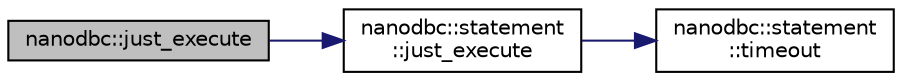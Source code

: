 digraph "nanodbc::just_execute"
{
 // LATEX_PDF_SIZE
  edge [fontname="Helvetica",fontsize="10",labelfontname="Helvetica",labelfontsize="10"];
  node [fontname="Helvetica",fontsize="10",shape=record];
  rankdir="LR";
  Node17 [label="nanodbc::just_execute",height=0.2,width=0.4,color="black", fillcolor="grey75", style="filled", fontcolor="black",tooltip="Execute the previously prepared query now and without creating result object."];
  Node17 -> Node18 [color="midnightblue",fontsize="10",style="solid",fontname="Helvetica"];
  Node18 [label="nanodbc::statement\l::just_execute",height=0.2,width=0.4,color="black", fillcolor="white", style="filled",URL="$classnanodbc_1_1statement.html#aef172a65f45487aaeb76c45954b42b75",tooltip="Execute the previously prepared query now without constructing result object."];
  Node18 -> Node19 [color="midnightblue",fontsize="10",style="solid",fontname="Helvetica"];
  Node19 [label="nanodbc::statement\l::timeout",height=0.2,width=0.4,color="black", fillcolor="white", style="filled",URL="$classnanodbc_1_1statement.html#adbd1acbbdcc529dc668bfef341593573",tooltip="Sets the number in seconds before query timeout. Default is 0 indicating no timeout."];
}
